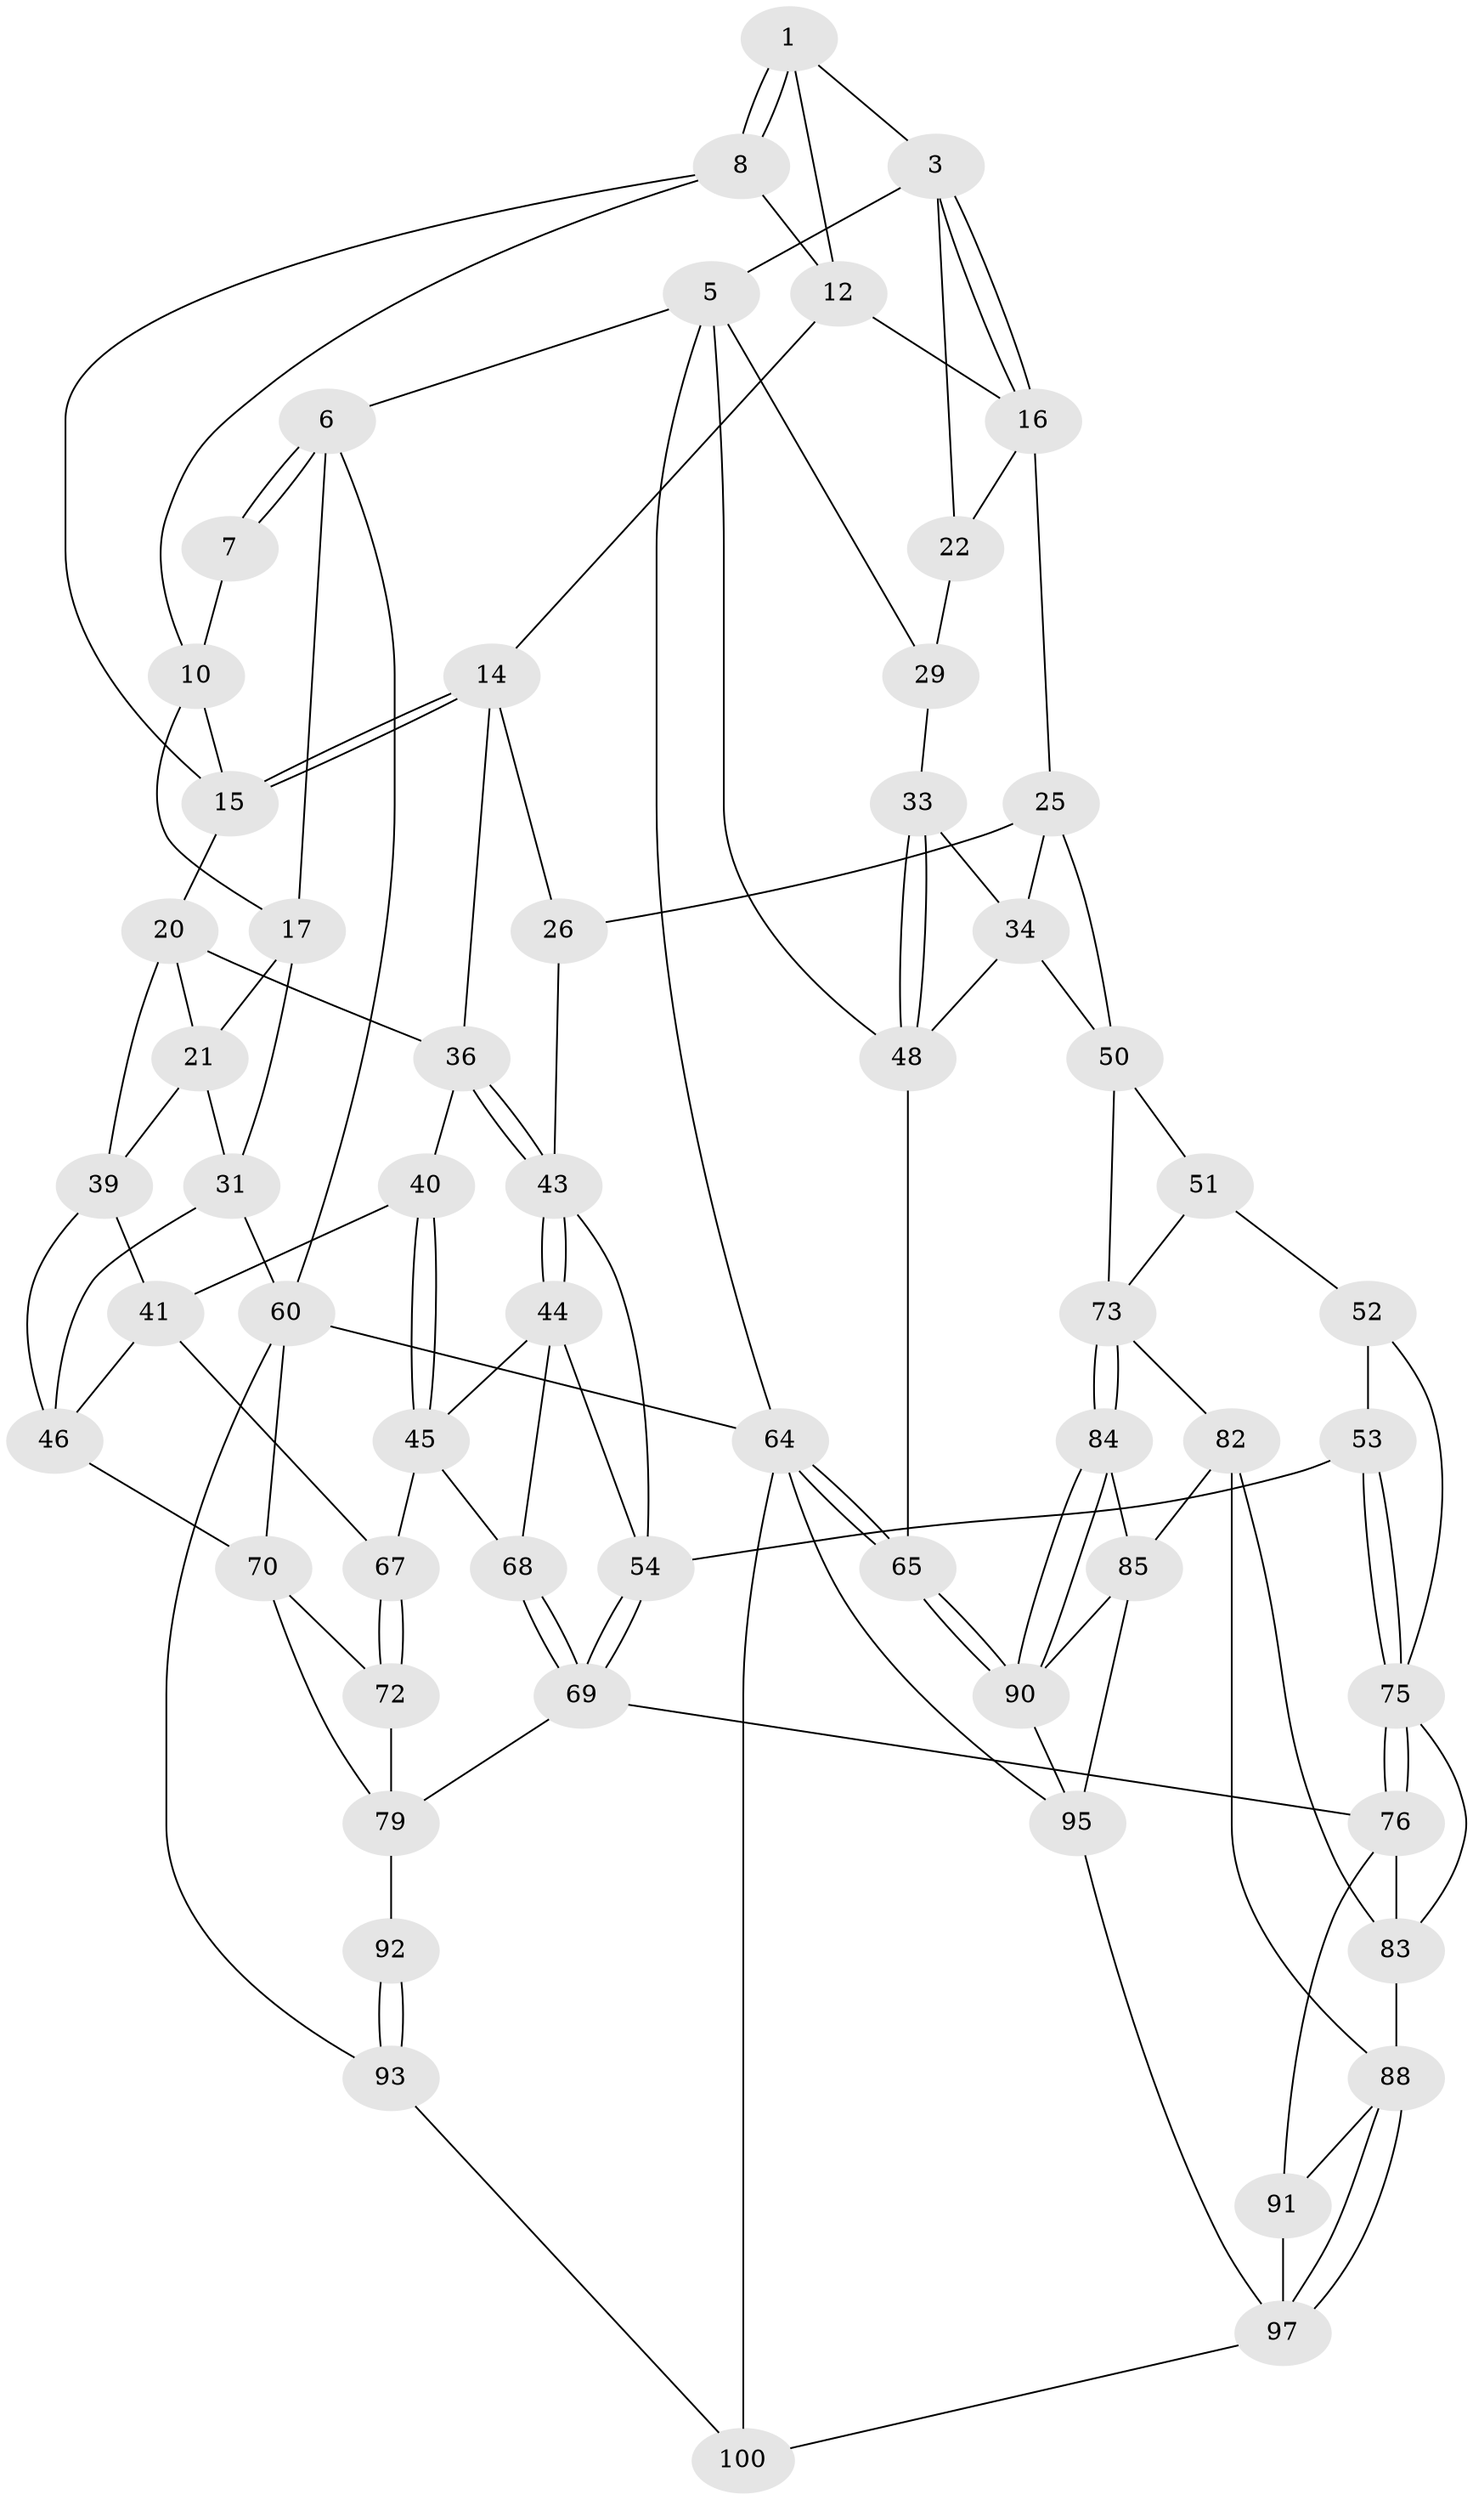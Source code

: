 // Generated by graph-tools (version 1.1) at 2025/24/03/03/25 07:24:32]
// undirected, 59 vertices, 128 edges
graph export_dot {
graph [start="1"]
  node [color=gray90,style=filled];
  1 [pos="+0.48107699108762936+0",super="+2"];
  3 [pos="+0.8694311722318727+0",super="+4"];
  5 [pos="+1+0",super="+28"];
  6 [pos="+0+0"];
  7 [pos="+0.13266022744197573+0"];
  8 [pos="+0.441913466264902+0",super="+9"];
  10 [pos="+0.23776349108958575+0.07187494931167249",super="+11"];
  12 [pos="+0.5808981258976745+0.09283035578821495",super="+13"];
  14 [pos="+0.45168337910372974+0.2288024330085951",super="+27"];
  15 [pos="+0.37652367757141614+0.20621091096683367",super="+19"];
  16 [pos="+0.6356367964925927+0.12091915417103773",super="+24"];
  17 [pos="+0.08298340979027409+0.12587480520807784",super="+18"];
  20 [pos="+0.24444243174692415+0.22676232469860647",super="+38"];
  21 [pos="+0.10819550483070606+0.16357771493313164",super="+30"];
  22 [pos="+0.8110994842161824+0.11412184161458461",super="+23"];
  25 [pos="+0.5658810141974044+0.3720923959822342",super="+35"];
  26 [pos="+0.5600371162805374+0.37163503439038553"];
  29 [pos="+0.8785160374900427+0.20478927269697544",super="+32"];
  31 [pos="+0+0.33959078281108984",super="+47"];
  33 [pos="+0.8470888401896606+0.40053524946966146"];
  34 [pos="+0.7925428120374898+0.43522689502238315",super="+58"];
  36 [pos="+0.27845497584809265+0.36396283990972944",super="+37"];
  39 [pos="+0.10179708527370394+0.35738086138177194",super="+42"];
  40 [pos="+0.2491767948690508+0.5362923648942881"];
  41 [pos="+0.24557789597643404+0.5363291460400672",super="+62"];
  43 [pos="+0.3726538991602174+0.490380582285162",super="+49"];
  44 [pos="+0.31017105648437615+0.5317348179962779",super="+56"];
  45 [pos="+0.25603080044274545+0.5416831217071448",super="+66"];
  46 [pos="+0.04726186613516448+0.5822094933833495",super="+63"];
  48 [pos="+1+0.3670440133578909",super="+57"];
  50 [pos="+0.6401847109190368+0.6125179727562421",super="+59"];
  51 [pos="+0.5932877260287686+0.655772595600769"];
  52 [pos="+0.5543261521686295+0.6759736449533249"];
  53 [pos="+0.49863531806211536+0.6618315198168463"];
  54 [pos="+0.4933867936096279+0.6586409481568515",super="+55"];
  60 [pos="+0+1",super="+61"];
  64 [pos="+1+1",super="+102"];
  65 [pos="+1+0.8162873675256068"];
  67 [pos="+0.21169165977376672+0.6759978501721419"];
  68 [pos="+0.34908720047999436+0.688131442424314"];
  69 [pos="+0.3645570648339282+0.7633880495117102",super="+78"];
  70 [pos="+0.07773141230991468+0.6542061791630935",super="+71"];
  72 [pos="+0.19691515605025012+0.7595899006239546"];
  73 [pos="+0.7648321099650074+0.7680128181900748",super="+74"];
  75 [pos="+0.4632064383668648+0.7951277227872107",super="+81"];
  76 [pos="+0.44866010719418453+0.8277871847196181",super="+77"];
  79 [pos="+0.2937084928947007+0.8514938038369775",super="+80"];
  82 [pos="+0.591442263170664+0.7845585463396109",super="+86"];
  83 [pos="+0.5735675134376851+0.7833456748341167",super="+87"];
  84 [pos="+0.760424912927607+0.8050315548750109"];
  85 [pos="+0.7532915641243506+0.8320346013455749",super="+94"];
  88 [pos="+0.7044355729195764+0.865195275792672",super="+89"];
  90 [pos="+1+0.8198265710296895",super="+98"];
  91 [pos="+0.49174899258928945+1"];
  92 [pos="+0.25986827439287086+0.8980673910362001"];
  93 [pos="+0+1",super="+101"];
  95 [pos="+0.8259593786609647+1",super="+96"];
  97 [pos="+0.6703135875203231+0.9129111151675919",super="+99"];
  100 [pos="+0.5031013583927431+1"];
  1 -- 8;
  1 -- 8;
  1 -- 3;
  1 -- 12;
  3 -- 16;
  3 -- 16;
  3 -- 5;
  3 -- 22;
  5 -- 6;
  5 -- 64;
  5 -- 48;
  5 -- 29;
  6 -- 7;
  6 -- 7;
  6 -- 60;
  6 -- 17;
  7 -- 10;
  8 -- 10;
  8 -- 15;
  8 -- 12;
  10 -- 15;
  10 -- 17;
  12 -- 16;
  12 -- 14;
  14 -- 15;
  14 -- 15;
  14 -- 26;
  14 -- 36;
  15 -- 20;
  16 -- 25;
  16 -- 22;
  17 -- 21;
  17 -- 31;
  20 -- 21;
  20 -- 36;
  20 -- 39;
  21 -- 31;
  21 -- 39;
  22 -- 29 [weight=2];
  25 -- 26;
  25 -- 34;
  25 -- 50;
  26 -- 43;
  29 -- 33;
  31 -- 60;
  31 -- 46;
  33 -- 34;
  33 -- 48;
  33 -- 48;
  34 -- 48;
  34 -- 50;
  36 -- 43;
  36 -- 43;
  36 -- 40;
  39 -- 41;
  39 -- 46;
  40 -- 41;
  40 -- 45;
  40 -- 45;
  41 -- 67;
  41 -- 46;
  43 -- 44;
  43 -- 44;
  43 -- 54;
  44 -- 45;
  44 -- 54;
  44 -- 68;
  45 -- 67;
  45 -- 68;
  46 -- 70;
  48 -- 65;
  50 -- 51;
  50 -- 73;
  51 -- 52;
  51 -- 73;
  52 -- 53;
  52 -- 75;
  53 -- 54;
  53 -- 75;
  53 -- 75;
  54 -- 69;
  54 -- 69;
  60 -- 64;
  60 -- 93;
  60 -- 70;
  64 -- 65;
  64 -- 65;
  64 -- 100;
  64 -- 95;
  65 -- 90;
  65 -- 90;
  67 -- 72;
  67 -- 72;
  68 -- 69;
  68 -- 69;
  69 -- 76;
  69 -- 79;
  70 -- 72;
  70 -- 79;
  72 -- 79;
  73 -- 84;
  73 -- 84;
  73 -- 82;
  75 -- 76;
  75 -- 76;
  75 -- 83;
  76 -- 83;
  76 -- 91;
  79 -- 92;
  82 -- 83;
  82 -- 88;
  82 -- 85;
  83 -- 88;
  84 -- 85;
  84 -- 90;
  84 -- 90;
  85 -- 95;
  85 -- 90;
  88 -- 97;
  88 -- 97;
  88 -- 91;
  90 -- 95;
  91 -- 97;
  92 -- 93 [weight=2];
  92 -- 93;
  93 -- 100;
  95 -- 97;
  97 -- 100;
}
